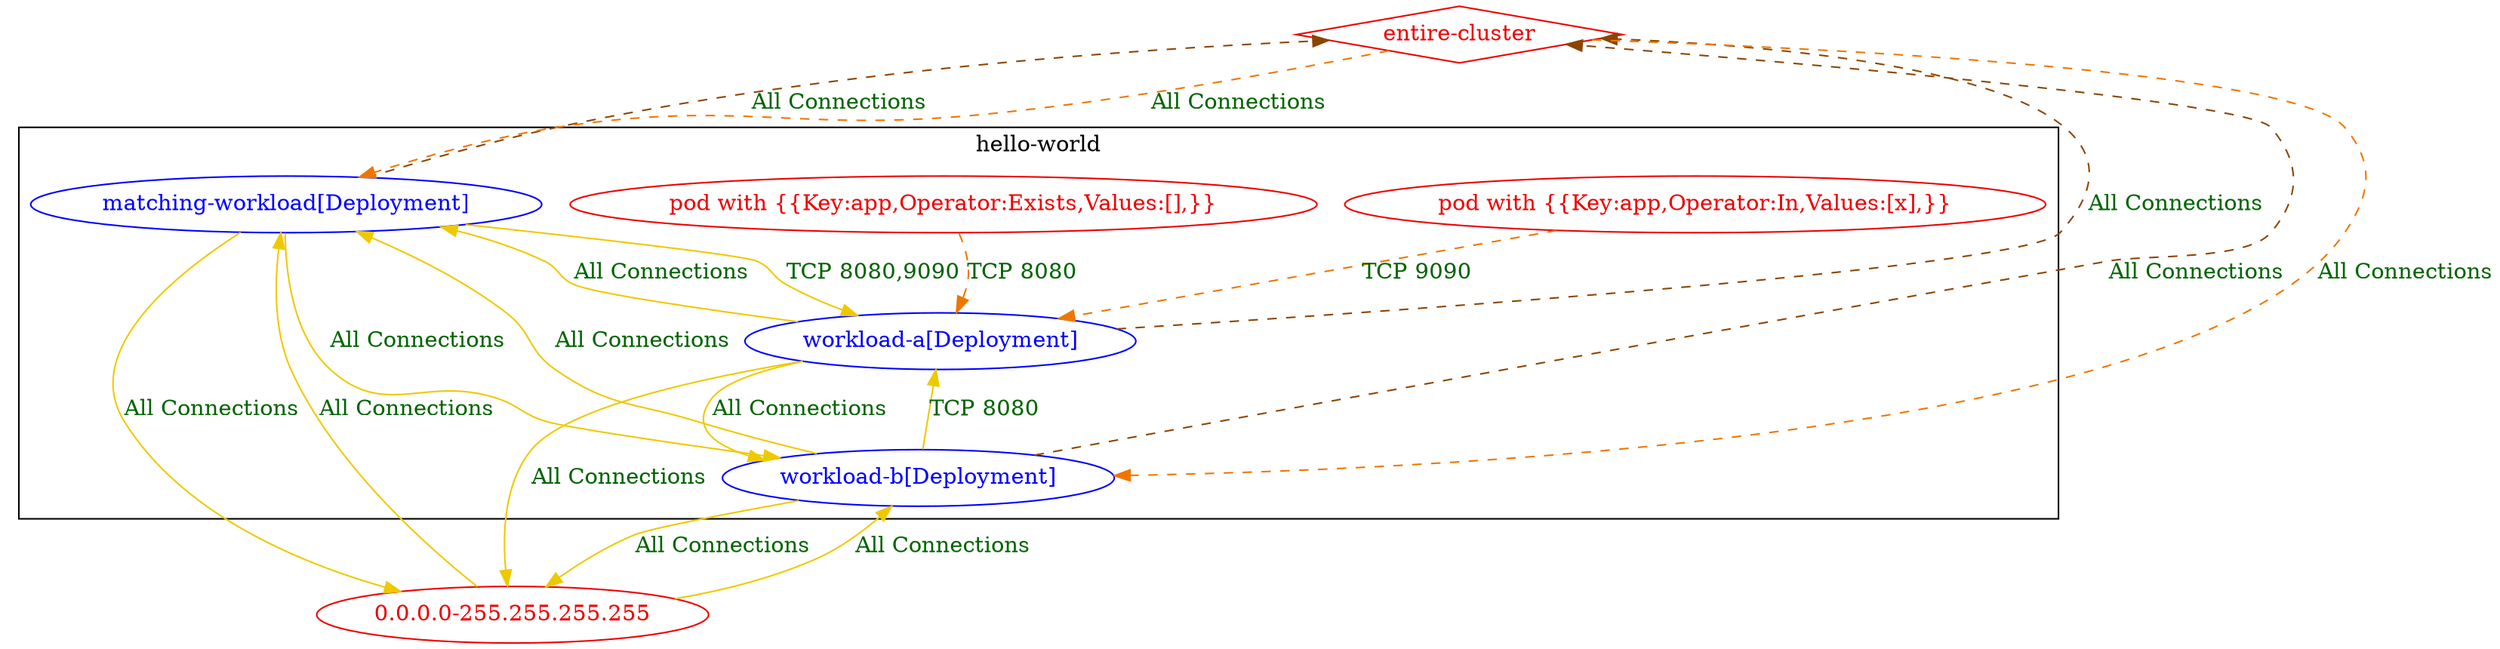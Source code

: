 digraph {
	subgraph "cluster_hello_world" {
		color="black"
		fontcolor="black"
		"hello-world/matching-workload[Deployment]" [label="matching-workload[Deployment]" color="blue" fontcolor="blue"]
		"hello-world/workload-a[Deployment]" [label="workload-a[Deployment]" color="blue" fontcolor="blue"]
		"hello-world/workload-b[Deployment]" [label="workload-b[Deployment]" color="blue" fontcolor="blue"]
		"pod with {{Key:app,Operator:Exists,Values:[],}}_in_hello-world" [label="pod with {{Key:app,Operator:Exists,Values:[],}}" color="red2" fontcolor="red2"]
		"pod with {{Key:app,Operator:In,Values:[x],}}_in_hello-world" [label="pod with {{Key:app,Operator:In,Values:[x],}}" color="red2" fontcolor="red2"]
		label="hello-world"
	}
	"0.0.0.0-255.255.255.255" [label="0.0.0.0-255.255.255.255" color="red2" fontcolor="red2"]
	"entire-cluster" [label="entire-cluster" color="red2" fontcolor="red2" shape=diamond]
	"0.0.0.0-255.255.255.255" -> "hello-world/matching-workload[Deployment]" [label="All Connections" color="gold2" fontcolor="darkgreen" weight=0.5]
	"0.0.0.0-255.255.255.255" -> "hello-world/workload-b[Deployment]" [label="All Connections" color="gold2" fontcolor="darkgreen" weight=0.5]
	"entire-cluster" -> "hello-world/matching-workload[Deployment]" [label="All Connections" color="darkorange2" fontcolor="darkgreen" weight=1 style=dashed]
	"entire-cluster" -> "hello-world/workload-b[Deployment]" [label="All Connections" color="darkorange2" fontcolor="darkgreen" weight=1 style=dashed]
	"hello-world/matching-workload[Deployment]" -> "0.0.0.0-255.255.255.255" [label="All Connections" color="gold2" fontcolor="darkgreen" weight=1]
	"hello-world/matching-workload[Deployment]" -> "entire-cluster" [label="All Connections" color="darkorange4" fontcolor="darkgreen" weight=0.5 style=dashed]
	"hello-world/matching-workload[Deployment]" -> "hello-world/workload-a[Deployment]" [label="TCP 8080,9090" color="gold2" fontcolor="darkgreen" weight=0.5]
	"hello-world/matching-workload[Deployment]" -> "hello-world/workload-b[Deployment]" [label="All Connections" color="gold2" fontcolor="darkgreen" weight=0.5]
	"hello-world/workload-a[Deployment]" -> "0.0.0.0-255.255.255.255" [label="All Connections" color="gold2" fontcolor="darkgreen" weight=1]
	"hello-world/workload-a[Deployment]" -> "entire-cluster" [label="All Connections" color="darkorange4" fontcolor="darkgreen" weight=0.5 style=dashed]
	"hello-world/workload-a[Deployment]" -> "hello-world/matching-workload[Deployment]" [label="All Connections" color="gold2" fontcolor="darkgreen" weight=1]
	"hello-world/workload-a[Deployment]" -> "hello-world/workload-b[Deployment]" [label="All Connections" color="gold2" fontcolor="darkgreen" weight=0.5]
	"hello-world/workload-b[Deployment]" -> "0.0.0.0-255.255.255.255" [label="All Connections" color="gold2" fontcolor="darkgreen" weight=1]
	"hello-world/workload-b[Deployment]" -> "entire-cluster" [label="All Connections" color="darkorange4" fontcolor="darkgreen" weight=0.5 style=dashed]
	"hello-world/workload-b[Deployment]" -> "hello-world/matching-workload[Deployment]" [label="All Connections" color="gold2" fontcolor="darkgreen" weight=1]
	"hello-world/workload-b[Deployment]" -> "hello-world/workload-a[Deployment]" [label="TCP 8080" color="gold2" fontcolor="darkgreen" weight=1]
	"pod with {{Key:app,Operator:Exists,Values:[],}}_in_hello-world" -> "hello-world/workload-a[Deployment]" [label="TCP 8080" color="darkorange2" fontcolor="darkgreen" weight=1 style=dashed]
	"pod with {{Key:app,Operator:In,Values:[x],}}_in_hello-world" -> "hello-world/workload-a[Deployment]" [label="TCP 9090" color="darkorange2" fontcolor="darkgreen" weight=1 style=dashed]
}
